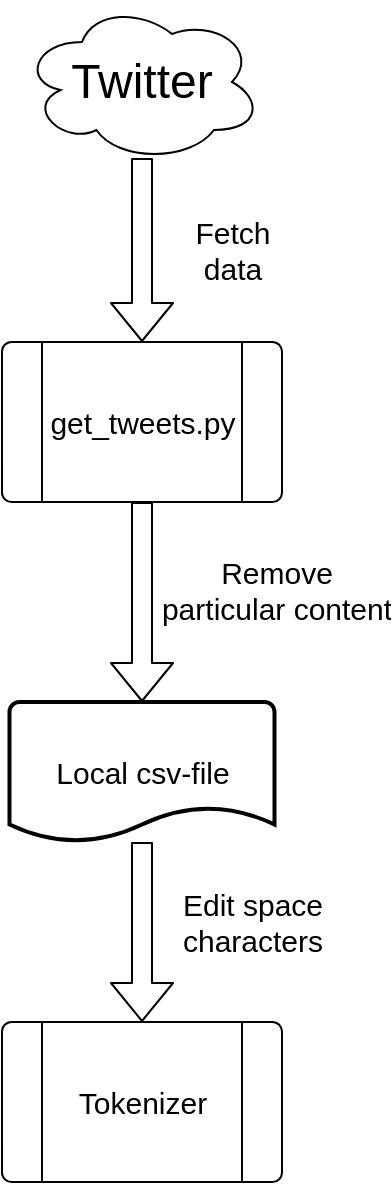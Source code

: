 <mxfile version="12.5.3" type="device"><diagram id="7ttSEIjOddIoyEtcF7vb" name="Page-1"><mxGraphModel dx="1404" dy="837" grid="1" gridSize="10" guides="1" tooltips="1" connect="1" arrows="1" fold="1" page="1" pageScale="1" pageWidth="850" pageHeight="1100" math="0" shadow="0"><root><mxCell id="0"/><mxCell id="1" parent="0"/><mxCell id="wk9metvd-ZImHfT9Xi0n-13" value="" style="verticalLabelPosition=bottom;verticalAlign=top;html=1;shape=process;whiteSpace=wrap;rounded=1;size=0.14;arcSize=6;" vertex="1" parent="1"><mxGeometry x="355" y="260" width="140" height="80" as="geometry"/></mxCell><mxCell id="wk9metvd-ZImHfT9Xi0n-1" value="&lt;font style=&quot;font-size: 24px&quot;&gt;Twitter&lt;/font&gt;" style="ellipse;shape=cloud;whiteSpace=wrap;html=1;" vertex="1" parent="1"><mxGeometry x="365" y="90" width="120" height="80" as="geometry"/></mxCell><mxCell id="wk9metvd-ZImHfT9Xi0n-4" value="" style="shape=flexArrow;endArrow=classic;html=1;exitX=0.5;exitY=0.975;exitDx=0;exitDy=0;exitPerimeter=0;entryX=0.5;entryY=0;entryDx=0;entryDy=0;" edge="1" parent="1" source="wk9metvd-ZImHfT9Xi0n-1" target="wk9metvd-ZImHfT9Xi0n-13"><mxGeometry width="50" height="50" relative="1" as="geometry"><mxPoint x="370" y="420" as="sourcePoint"/><mxPoint x="430" y="200" as="targetPoint"/></mxGeometry></mxCell><mxCell id="wk9metvd-ZImHfT9Xi0n-17" value="&lt;font style=&quot;font-size: 15px&quot;&gt;Fetch&lt;br&gt;data&lt;br&gt;&lt;/font&gt;" style="text;html=1;align=center;verticalAlign=middle;resizable=0;points=[];labelBackgroundColor=#ffffff;" vertex="1" connectable="0" parent="wk9metvd-ZImHfT9Xi0n-4"><mxGeometry x="-0.357" y="-5" relative="1" as="geometry"><mxPoint x="50" y="16" as="offset"/></mxGeometry></mxCell><mxCell id="wk9metvd-ZImHfT9Xi0n-10" value="&lt;span style=&quot;font-size: 15px ; background-color: rgb(255 , 255 , 255)&quot;&gt;get_tweets.py&lt;/span&gt;" style="text;html=1;align=center;verticalAlign=middle;resizable=0;points=[];autosize=1;" vertex="1" parent="1"><mxGeometry x="370" y="290" width="110" height="20" as="geometry"/></mxCell><mxCell id="wk9metvd-ZImHfT9Xi0n-14" value="&lt;font style=&quot;font-size: 15px&quot;&gt;Local csv-file&lt;/font&gt;" style="strokeWidth=2;html=1;shape=mxgraph.flowchart.document2;whiteSpace=wrap;size=0.25;" vertex="1" parent="1"><mxGeometry x="358.75" y="440" width="132.5" height="70" as="geometry"/></mxCell><mxCell id="wk9metvd-ZImHfT9Xi0n-16" value="" style="shape=flexArrow;endArrow=classic;html=1;exitX=0.5;exitY=1;exitDx=0;exitDy=0;entryX=0.5;entryY=0;entryDx=0;entryDy=0;entryPerimeter=0;" edge="1" parent="1" source="wk9metvd-ZImHfT9Xi0n-13" target="wk9metvd-ZImHfT9Xi0n-14"><mxGeometry width="50" height="50" relative="1" as="geometry"><mxPoint x="424.5" y="360" as="sourcePoint"/><mxPoint x="424.5" y="472" as="targetPoint"/></mxGeometry></mxCell><mxCell id="wk9metvd-ZImHfT9Xi0n-18" value="&lt;font style=&quot;font-size: 15px&quot;&gt;Remove&lt;br&gt;particular content&lt;/font&gt;" style="text;html=1;align=center;verticalAlign=middle;resizable=0;points=[];labelBackgroundColor=#ffffff;" vertex="1" connectable="0" parent="wk9metvd-ZImHfT9Xi0n-16"><mxGeometry x="0.236" y="2" relative="1" as="geometry"><mxPoint x="64.25" y="-18" as="offset"/></mxGeometry></mxCell><mxCell id="wk9metvd-ZImHfT9Xi0n-19" value="" style="shape=flexArrow;endArrow=classic;html=1;entryX=0.5;entryY=0;entryDx=0;entryDy=0;" edge="1" parent="1" target="wk9metvd-ZImHfT9Xi0n-21"><mxGeometry width="50" height="50" relative="1" as="geometry"><mxPoint x="425" y="510" as="sourcePoint"/><mxPoint x="425" y="610" as="targetPoint"/></mxGeometry></mxCell><mxCell id="wk9metvd-ZImHfT9Xi0n-20" value="&lt;font style=&quot;font-size: 15px&quot;&gt;&lt;br&gt;&lt;/font&gt;" style="text;html=1;align=center;verticalAlign=middle;resizable=0;points=[];labelBackgroundColor=#ffffff;" vertex="1" connectable="0" parent="wk9metvd-ZImHfT9Xi0n-19"><mxGeometry x="-0.357" y="-5" relative="1" as="geometry"><mxPoint x="50" y="16" as="offset"/></mxGeometry></mxCell><mxCell id="wk9metvd-ZImHfT9Xi0n-23" value="&lt;font style=&quot;font-size: 15px&quot;&gt;Edit space&lt;br&gt;characters&lt;/font&gt;" style="text;html=1;align=center;verticalAlign=middle;resizable=0;points=[];labelBackgroundColor=#ffffff;" vertex="1" connectable="0" parent="wk9metvd-ZImHfT9Xi0n-19"><mxGeometry x="-0.333" y="-2" relative="1" as="geometry"><mxPoint x="57" y="10" as="offset"/></mxGeometry></mxCell><mxCell id="wk9metvd-ZImHfT9Xi0n-21" value="" style="verticalLabelPosition=bottom;verticalAlign=top;html=1;shape=process;whiteSpace=wrap;rounded=1;size=0.14;arcSize=6;" vertex="1" parent="1"><mxGeometry x="355" y="600" width="140" height="80" as="geometry"/></mxCell><mxCell id="wk9metvd-ZImHfT9Xi0n-24" value="&lt;span style=&quot;font-size: 15px ; background-color: rgb(255 , 255 , 255)&quot;&gt;Tokenizer&lt;/span&gt;" style="text;html=1;align=center;verticalAlign=middle;resizable=0;points=[];autosize=1;" vertex="1" parent="1"><mxGeometry x="385" y="630" width="80" height="20" as="geometry"/></mxCell></root></mxGraphModel></diagram></mxfile>